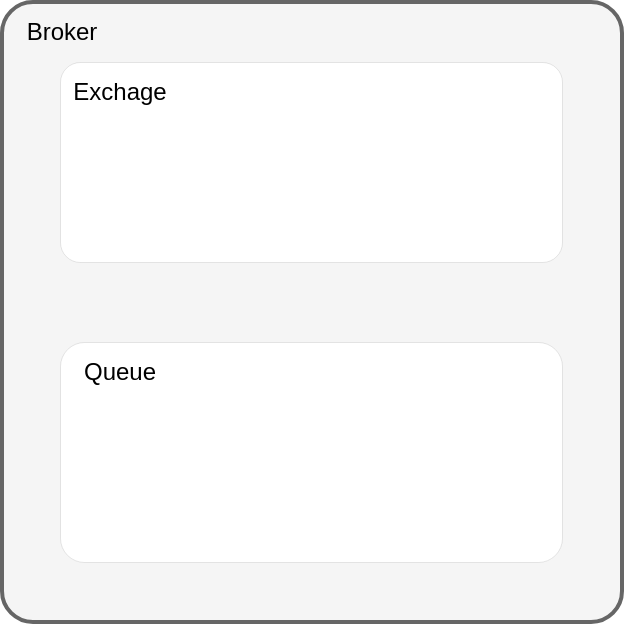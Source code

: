 <mxfile version="19.0.3" type="github">
  <diagram id="me2hgxYZskSEQqcRje0y" name="Page-1">
    <mxGraphModel dx="1200" dy="757" grid="1" gridSize="10" guides="1" tooltips="1" connect="1" arrows="1" fold="1" page="1" pageScale="1" pageWidth="827" pageHeight="1169" math="0" shadow="0">
      <root>
        <mxCell id="0" />
        <mxCell id="1" parent="0" />
        <mxCell id="KYdz_cvS0K315jwVS6KN-1" value="" style="rounded=1;whiteSpace=wrap;html=1;arcSize=5;strokeWidth=2;fillColor=#f5f5f5;fontColor=#333333;strokeColor=#666666;" vertex="1" parent="1">
          <mxGeometry x="290" y="290" width="310" height="310" as="geometry" />
        </mxCell>
        <mxCell id="KYdz_cvS0K315jwVS6KN-2" value="" style="rounded=1;whiteSpace=wrap;html=1;strokeWidth=0;arcSize=10;" vertex="1" parent="1">
          <mxGeometry x="319" y="320" width="251" height="100" as="geometry" />
        </mxCell>
        <mxCell id="KYdz_cvS0K315jwVS6KN-3" value="" style="rounded=1;whiteSpace=wrap;html=1;strokeWidth=0;arcSize=11;" vertex="1" parent="1">
          <mxGeometry x="319" y="460" width="251" height="110" as="geometry" />
        </mxCell>
        <mxCell id="KYdz_cvS0K315jwVS6KN-5" value="Queue" style="text;html=1;strokeColor=none;fillColor=none;align=center;verticalAlign=middle;whiteSpace=wrap;rounded=0;" vertex="1" parent="1">
          <mxGeometry x="319" y="460" width="60" height="30" as="geometry" />
        </mxCell>
        <mxCell id="KYdz_cvS0K315jwVS6KN-6" value="Exchage" style="text;html=1;strokeColor=none;fillColor=none;align=center;verticalAlign=middle;whiteSpace=wrap;rounded=0;" vertex="1" parent="1">
          <mxGeometry x="319" y="320" width="60" height="30" as="geometry" />
        </mxCell>
        <mxCell id="KYdz_cvS0K315jwVS6KN-7" value="Broker" style="text;html=1;strokeColor=none;fillColor=none;align=center;verticalAlign=middle;whiteSpace=wrap;rounded=0;" vertex="1" parent="1">
          <mxGeometry x="290" y="290" width="60" height="30" as="geometry" />
        </mxCell>
      </root>
    </mxGraphModel>
  </diagram>
</mxfile>
